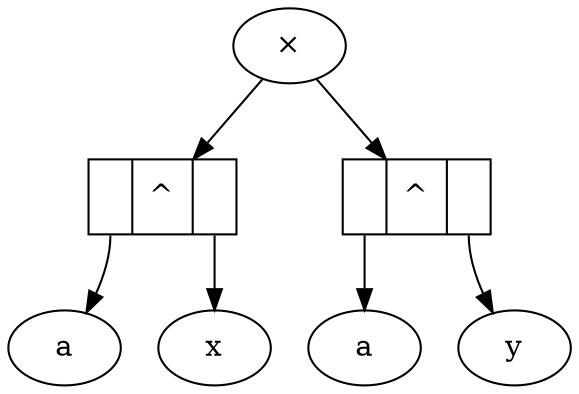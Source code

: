 strict digraph timePow {
a1, a2 [label="a"];
x [label="x"];
y [label="y"];
mult [label="&times;"];
pow1 [shape=record, label="<0>|^|<1>"];
pow2 [shape=record, label="<0>|^|<1>"];
mult -> {pow1, pow2};
pow1:0 -> a1;
pow1:1 -> x;
pow2:0 -> a2;
pow2:1 -> y
}